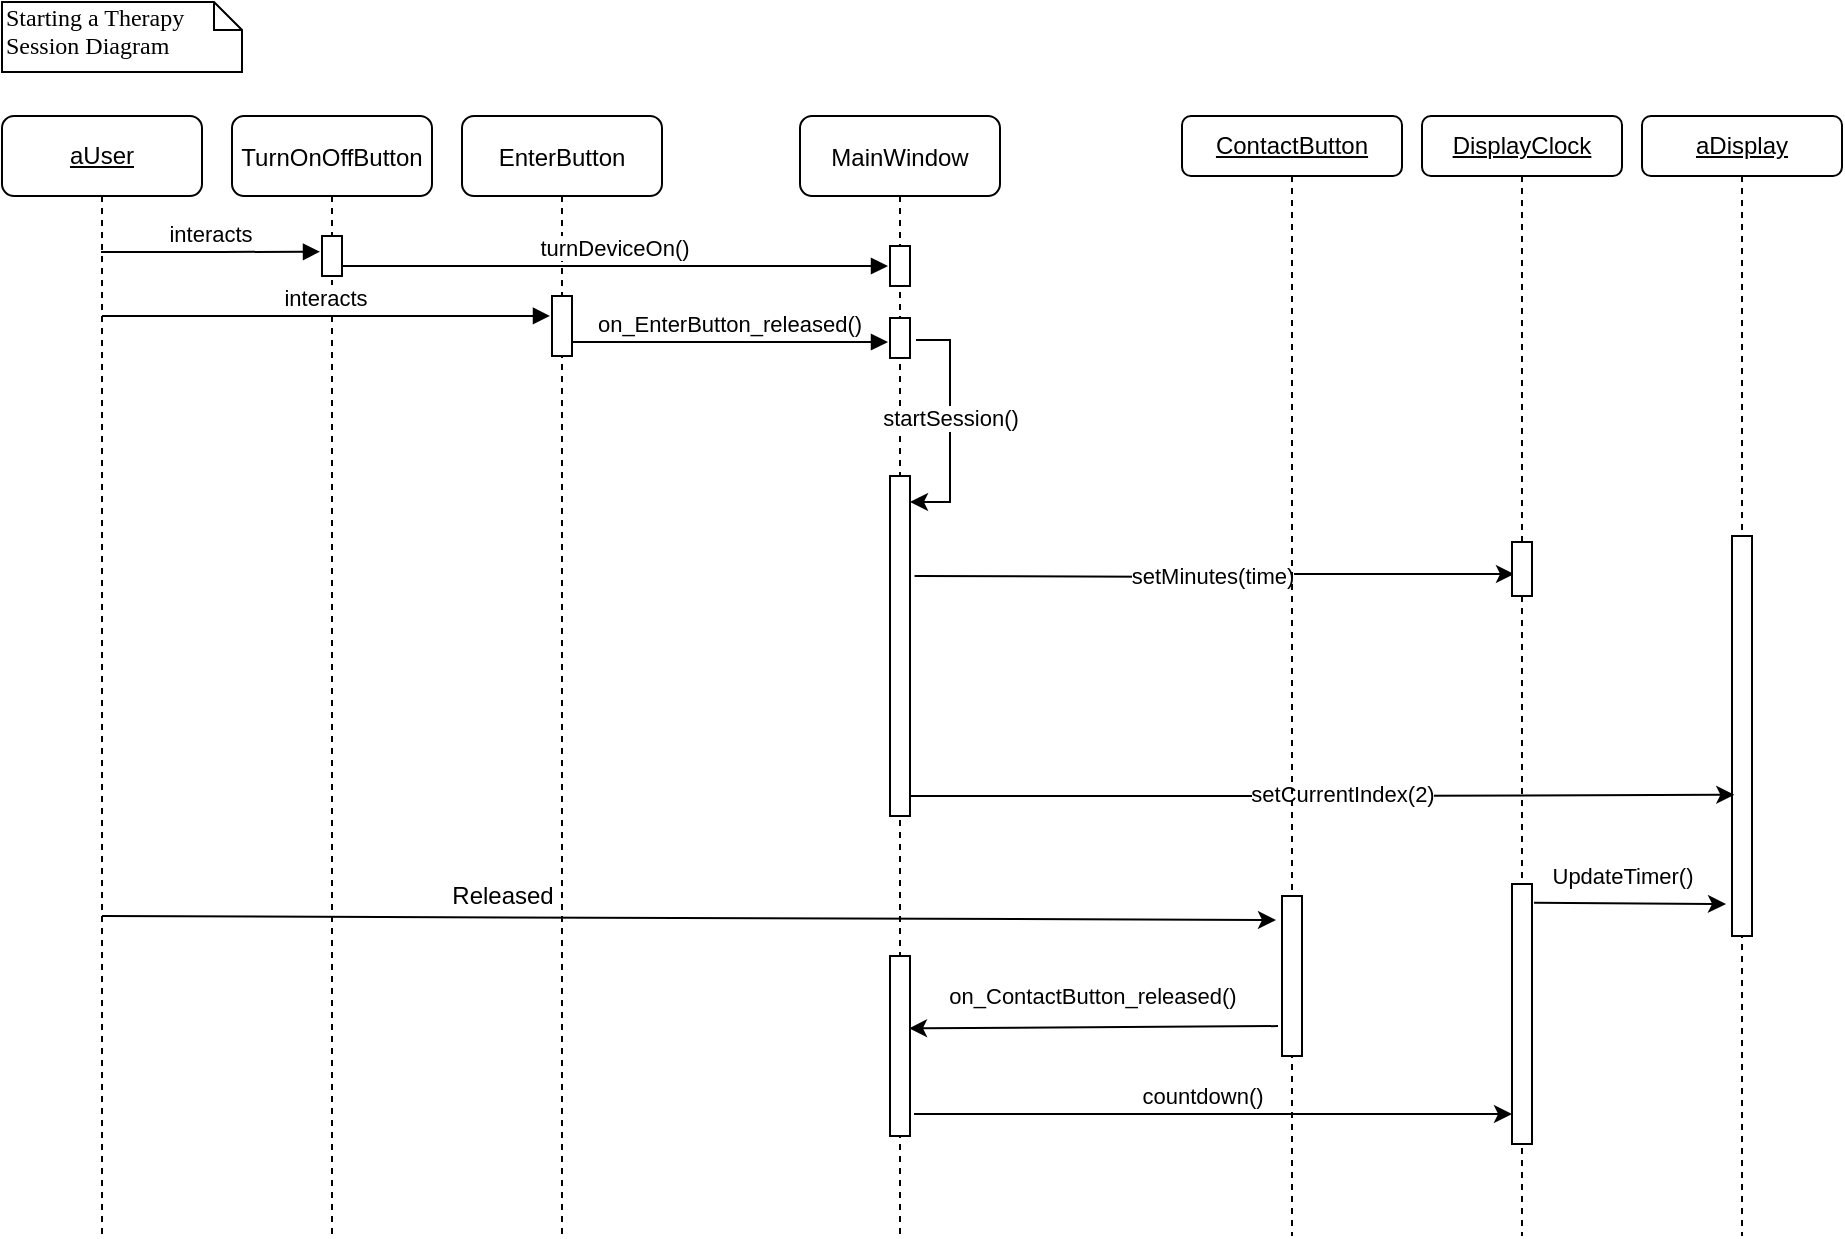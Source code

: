 <mxfile version="15.9.4" type="device"><diagram id="kgpKYQtTHZ0yAKxKKP6v" name="Page-1"><mxGraphModel dx="1422" dy="1941" grid="1" gridSize="10" guides="1" tooltips="1" connect="1" arrows="1" fold="1" page="1" pageScale="1" pageWidth="583" pageHeight="413" math="0" shadow="0"><root><mxCell id="0"/><mxCell id="1" parent="0"/><mxCell id="7ByivOUOyENxNn7Koxh_-5" value="EnterButton" style="shape=umlLifeline;perimeter=lifelinePerimeter;container=1;collapsible=0;recursiveResize=0;rounded=1;shadow=0;strokeWidth=1;fontFamily=Helvetica;" parent="1" vertex="1"><mxGeometry x="260" y="-1143" width="100" height="560" as="geometry"/></mxCell><mxCell id="7ByivOUOyENxNn7Koxh_-6" value="" style="points=[];perimeter=orthogonalPerimeter;rounded=0;shadow=0;strokeWidth=1;fontFamily=Helvetica;" parent="7ByivOUOyENxNn7Koxh_-5" vertex="1"><mxGeometry x="45" y="90" width="10" height="30" as="geometry"/></mxCell><mxCell id="3nuBFxr9cyL0pnOWT2aG-1" value="TurnOnOffButton" style="shape=umlLifeline;perimeter=lifelinePerimeter;container=1;collapsible=0;recursiveResize=0;rounded=1;shadow=0;strokeWidth=1;fontFamily=Helvetica;" parent="1" vertex="1"><mxGeometry x="145" y="-1143" width="100" height="560" as="geometry"/></mxCell><mxCell id="3nuBFxr9cyL0pnOWT2aG-2" value="" style="points=[];perimeter=orthogonalPerimeter;rounded=0;shadow=0;strokeWidth=1;fontFamily=Helvetica;" parent="3nuBFxr9cyL0pnOWT2aG-1" vertex="1"><mxGeometry x="45" y="60" width="10" height="20" as="geometry"/></mxCell><mxCell id="7ByivOUOyENxNn7Koxh_-4" value="interacts" style="verticalAlign=bottom;endArrow=block;shadow=0;strokeWidth=1;fontFamily=Helvetica;entryX=-0.1;entryY=0.433;entryDx=0;entryDy=0;entryPerimeter=0;" parent="3nuBFxr9cyL0pnOWT2aG-1" edge="1"><mxGeometry relative="1" as="geometry"><mxPoint x="-65" y="100.0" as="sourcePoint"/><mxPoint x="159" y="99.99" as="targetPoint"/></mxGeometry></mxCell><mxCell id="3nuBFxr9cyL0pnOWT2aG-5" value="MainWindow" style="shape=umlLifeline;perimeter=lifelinePerimeter;container=1;collapsible=0;recursiveResize=0;rounded=1;shadow=0;strokeWidth=1;fontFamily=Helvetica;" parent="1" vertex="1"><mxGeometry x="429" y="-1143" width="100" height="560" as="geometry"/></mxCell><mxCell id="30b9JYWFd-3aJWwnfedG-12" value="" style="points=[];perimeter=orthogonalPerimeter;rounded=0;shadow=0;strokeWidth=1;fontFamily=Helvetica;" parent="3nuBFxr9cyL0pnOWT2aG-5" vertex="1"><mxGeometry x="45" y="65" width="10" height="20" as="geometry"/></mxCell><mxCell id="30b9JYWFd-3aJWwnfedG-16" value="" style="points=[];perimeter=orthogonalPerimeter;rounded=0;shadow=0;strokeWidth=1;fontFamily=Helvetica;" parent="3nuBFxr9cyL0pnOWT2aG-5" vertex="1"><mxGeometry x="45" y="180" width="10" height="170" as="geometry"/></mxCell><mxCell id="30b9JYWFd-3aJWwnfedG-10" value="startSession()" style="edgeStyle=orthogonalEdgeStyle;rounded=0;orthogonalLoop=1;jettySize=auto;html=1;fontFamily=Helvetica;exitX=1.3;exitY=0.55;exitDx=0;exitDy=0;exitPerimeter=0;" parent="3nuBFxr9cyL0pnOWT2aG-5" source="7ByivOUOyENxNn7Koxh_-10" target="30b9JYWFd-3aJWwnfedG-16" edge="1"><mxGeometry x="-0.054" relative="1" as="geometry"><mxPoint x="75" y="113" as="sourcePoint"/><mxPoint x="179.5" y="100" as="targetPoint"/><Array as="points"><mxPoint x="75" y="112"/><mxPoint x="75" y="193"/></Array><mxPoint as="offset"/></mxGeometry></mxCell><mxCell id="30b9JYWFd-3aJWwnfedG-18" value="setMinutes(time)" style="edgeStyle=orthogonalEdgeStyle;rounded=0;orthogonalLoop=1;jettySize=auto;html=1;exitX=1.214;exitY=0.5;exitDx=0;exitDy=0;exitPerimeter=0;fontFamily=Helvetica;entryX=0.1;entryY=0.593;entryDx=0;entryDy=0;entryPerimeter=0;" parent="3nuBFxr9cyL0pnOWT2aG-5" target="30b9JYWFd-3aJWwnfedG-24" edge="1"><mxGeometry x="-0.015" relative="1" as="geometry"><mxPoint x="57.28" y="230" as="sourcePoint"/><mxPoint x="291" y="230" as="targetPoint"/><Array as="points"/><mxPoint as="offset"/></mxGeometry></mxCell><mxCell id="30b9JYWFd-3aJWwnfedG-30" value="" style="points=[];perimeter=orthogonalPerimeter;rounded=0;shadow=0;strokeWidth=1;fontFamily=Helvetica;" parent="3nuBFxr9cyL0pnOWT2aG-5" vertex="1"><mxGeometry x="45" y="420" width="10" height="90" as="geometry"/></mxCell><mxCell id="7ByivOUOyENxNn7Koxh_-10" value="" style="points=[];perimeter=orthogonalPerimeter;rounded=0;shadow=0;strokeWidth=1;fontFamily=Helvetica;" parent="3nuBFxr9cyL0pnOWT2aG-5" vertex="1"><mxGeometry x="45" y="101" width="10" height="20" as="geometry"/></mxCell><mxCell id="3nuBFxr9cyL0pnOWT2aG-8" value="turnDeviceOn()" style="verticalAlign=bottom;endArrow=block;shadow=0;strokeWidth=1;fontFamily=Helvetica;entryX=-0.1;entryY=0.5;entryDx=0;entryDy=0;entryPerimeter=0;" parent="1" edge="1"><mxGeometry relative="1" as="geometry"><mxPoint x="200" y="-1068" as="sourcePoint"/><mxPoint x="473" y="-1068" as="targetPoint"/><Array as="points"><mxPoint x="280" y="-1068"/></Array></mxGeometry></mxCell><mxCell id="30b9JYWFd-3aJWwnfedG-1" value="&lt;u&gt;aUser&lt;/u&gt;" style="shape=umlLifeline;perimeter=lifelinePerimeter;whiteSpace=wrap;html=1;container=1;collapsible=0;recursiveResize=0;outlineConnect=0;rounded=1;shadow=0;comic=0;labelBackgroundColor=none;strokeWidth=1;fontFamily=Helvetica;fontSize=12;align=center;" parent="1" vertex="1"><mxGeometry x="30" y="-1143" width="100" height="560" as="geometry"/></mxCell><mxCell id="30b9JYWFd-3aJWwnfedG-21" value="" style="endArrow=classic;html=1;rounded=0;entryX=-0.3;entryY=0.15;entryDx=0;entryDy=0;entryPerimeter=0;fontFamily=Helvetica;" parent="30b9JYWFd-3aJWwnfedG-1" target="30b9JYWFd-3aJWwnfedG-29" edge="1"><mxGeometry width="50" height="50" relative="1" as="geometry"><mxPoint x="50" y="400" as="sourcePoint"/><mxPoint x="545" y="400" as="targetPoint"/></mxGeometry></mxCell><mxCell id="30b9JYWFd-3aJWwnfedG-14" value="&lt;u&gt;aDisplay&lt;/u&gt;" style="shape=umlLifeline;perimeter=lifelinePerimeter;whiteSpace=wrap;html=1;container=1;collapsible=0;recursiveResize=0;outlineConnect=0;rounded=1;shadow=0;comic=0;labelBackgroundColor=none;strokeWidth=1;fontFamily=Helvetica;fontSize=12;align=center;size=30;" parent="1" vertex="1"><mxGeometry x="850" y="-1143" width="100" height="560" as="geometry"/></mxCell><mxCell id="30b9JYWFd-3aJWwnfedG-20" value="" style="points=[];perimeter=orthogonalPerimeter;rounded=0;shadow=0;strokeWidth=1;fontFamily=Helvetica;" parent="30b9JYWFd-3aJWwnfedG-14" vertex="1"><mxGeometry x="45" y="210" width="10" height="200" as="geometry"/></mxCell><mxCell id="30b9JYWFd-3aJWwnfedG-19" value="setCurrentIndex(2)" style="edgeStyle=orthogonalEdgeStyle;rounded=0;orthogonalLoop=1;jettySize=auto;html=1;entryX=0.114;entryY=0.647;entryDx=0;entryDy=0;entryPerimeter=0;fontFamily=Helvetica;exitX=1;exitY=0.941;exitDx=0;exitDy=0;exitPerimeter=0;" parent="1" source="30b9JYWFd-3aJWwnfedG-16" target="30b9JYWFd-3aJWwnfedG-20" edge="1"><mxGeometry x="0.048" relative="1" as="geometry"><mxPoint x="490" y="-804" as="sourcePoint"/><mxPoint x="597" y="-803" as="targetPoint"/><Array as="points"/><mxPoint as="offset"/></mxGeometry></mxCell><mxCell id="30b9JYWFd-3aJWwnfedG-23" value="&lt;u&gt;DisplayClock&lt;/u&gt;" style="shape=umlLifeline;perimeter=lifelinePerimeter;whiteSpace=wrap;html=1;container=1;collapsible=0;recursiveResize=0;outlineConnect=0;rounded=1;shadow=0;comic=0;labelBackgroundColor=none;strokeWidth=1;fontFamily=Helvetica;fontSize=12;align=center;size=30;" parent="1" vertex="1"><mxGeometry x="740" y="-1143" width="100" height="560" as="geometry"/></mxCell><mxCell id="30b9JYWFd-3aJWwnfedG-24" value="" style="points=[];perimeter=orthogonalPerimeter;rounded=0;shadow=0;strokeWidth=1;fontFamily=Helvetica;" parent="30b9JYWFd-3aJWwnfedG-23" vertex="1"><mxGeometry x="45" y="213" width="10" height="27" as="geometry"/></mxCell><mxCell id="30b9JYWFd-3aJWwnfedG-35" value="" style="points=[];perimeter=orthogonalPerimeter;rounded=0;shadow=0;strokeWidth=1;fontFamily=Helvetica;" parent="30b9JYWFd-3aJWwnfedG-23" vertex="1"><mxGeometry x="45" y="384" width="10" height="130" as="geometry"/></mxCell><mxCell id="30b9JYWFd-3aJWwnfedG-28" value="&lt;u&gt;ContactButton&lt;/u&gt;" style="shape=umlLifeline;perimeter=lifelinePerimeter;whiteSpace=wrap;html=1;container=1;collapsible=0;recursiveResize=0;outlineConnect=0;rounded=1;shadow=0;comic=0;labelBackgroundColor=none;strokeWidth=1;fontFamily=Helvetica;fontSize=12;align=center;size=30;" parent="1" vertex="1"><mxGeometry x="620" y="-1143" width="110" height="560" as="geometry"/></mxCell><mxCell id="30b9JYWFd-3aJWwnfedG-29" value="" style="points=[];perimeter=orthogonalPerimeter;rounded=0;shadow=0;strokeWidth=1;fontFamily=Helvetica;" parent="30b9JYWFd-3aJWwnfedG-28" vertex="1"><mxGeometry x="50" y="390" width="10" height="80" as="geometry"/></mxCell><mxCell id="30b9JYWFd-3aJWwnfedG-38" value="countdown()" style="text;html=1;align=center;verticalAlign=middle;resizable=0;points=[];autosize=1;strokeColor=none;fillColor=none;fontSize=11;fontFamily=Helvetica;" parent="30b9JYWFd-3aJWwnfedG-28" vertex="1"><mxGeometry x="-30" y="480" width="80" height="20" as="geometry"/></mxCell><mxCell id="30b9JYWFd-3aJWwnfedG-31" value="" style="endArrow=classic;html=1;rounded=0;entryX=0.95;entryY=0.402;entryDx=0;entryDy=0;entryPerimeter=0;fontFamily=Helvetica;exitX=-0.2;exitY=0.813;exitDx=0;exitDy=0;exitPerimeter=0;" parent="1" source="30b9JYWFd-3aJWwnfedG-29" target="30b9JYWFd-3aJWwnfedG-30" edge="1"><mxGeometry width="50" height="50" relative="1" as="geometry"><mxPoint x="617" y="-687" as="sourcePoint"/><mxPoint x="627.33" y="-735.14" as="targetPoint"/><Array as="points"/></mxGeometry></mxCell><mxCell id="30b9JYWFd-3aJWwnfedG-34" value="&lt;span style=&quot;font-size: 12.0px&quot;&gt;Released&lt;/span&gt;" style="text;html=1;align=center;verticalAlign=middle;resizable=0;points=[];autosize=1;strokeColor=none;fillColor=none;fontSize=8;fontFamily=Helvetica;" parent="1" vertex="1"><mxGeometry x="245" y="-763" width="70" height="20" as="geometry"/></mxCell><mxCell id="30b9JYWFd-3aJWwnfedG-37" value="" style="endArrow=classic;html=1;rounded=0;fontSize=12;fontFamily=Helvetica;" parent="1" target="30b9JYWFd-3aJWwnfedG-35" edge="1"><mxGeometry width="50" height="50" relative="1" as="geometry"><mxPoint x="486" y="-644" as="sourcePoint"/><mxPoint x="657" y="-843" as="targetPoint"/></mxGeometry></mxCell><mxCell id="30b9JYWFd-3aJWwnfedG-39" value="" style="endArrow=classic;html=1;rounded=0;fontSize=12;exitX=1.1;exitY=0.072;exitDx=0;exitDy=0;exitPerimeter=0;entryX=-0.3;entryY=0.92;entryDx=0;entryDy=0;entryPerimeter=0;fontFamily=Helvetica;" parent="1" source="30b9JYWFd-3aJWwnfedG-35" target="30b9JYWFd-3aJWwnfedG-20" edge="1"><mxGeometry width="50" height="50" relative="1" as="geometry"><mxPoint x="810" y="-713" as="sourcePoint"/><mxPoint x="890" y="-749" as="targetPoint"/></mxGeometry></mxCell><mxCell id="30b9JYWFd-3aJWwnfedG-40" value="UpdateTimer()" style="text;html=1;align=center;verticalAlign=middle;resizable=0;points=[];autosize=1;strokeColor=none;fillColor=none;fontSize=11;fontFamily=Helvetica;" parent="1" vertex="1"><mxGeometry x="795" y="-773" width="90" height="20" as="geometry"/></mxCell><mxCell id="30b9JYWFd-3aJWwnfedG-22" value="on_ContactButton_released()" style="text;html=1;align=center;verticalAlign=middle;resizable=0;points=[];autosize=1;strokeColor=none;fillColor=none;fontSize=11;fontFamily=Helvetica;" parent="1" vertex="1"><mxGeometry x="495" y="-713" width="160" height="20" as="geometry"/></mxCell><mxCell id="7ByivOUOyENxNn7Koxh_-3" value="interacts" style="verticalAlign=bottom;endArrow=block;shadow=0;strokeWidth=1;fontFamily=Helvetica;entryX=-0.1;entryY=0.093;entryDx=0;entryDy=0;entryPerimeter=0;" parent="1" edge="1"><mxGeometry relative="1" as="geometry"><mxPoint x="79.5" y="-1075" as="sourcePoint"/><mxPoint x="189" y="-1075.14" as="targetPoint"/><Array as="points"><mxPoint x="130" y="-1075"/></Array></mxGeometry></mxCell><mxCell id="7ByivOUOyENxNn7Koxh_-9" value="on_EnterButton_released()" style="verticalAlign=bottom;endArrow=block;shadow=0;strokeWidth=1;fontFamily=Helvetica;entryX=-0.1;entryY=0.15;entryDx=0;entryDy=0;entryPerimeter=0;exitX=1;exitY=0.467;exitDx=0;exitDy=0;exitPerimeter=0;" parent="1" edge="1"><mxGeometry relative="1" as="geometry"><mxPoint x="315" y="-1029.99" as="sourcePoint"/><mxPoint x="473" y="-1030" as="targetPoint"/></mxGeometry></mxCell><mxCell id="7ByivOUOyENxNn7Koxh_-13" value="Starting a Therapy Session Diagram" style="shape=note;whiteSpace=wrap;html=1;size=14;verticalAlign=top;align=left;spacingTop=-6;rounded=0;shadow=0;comic=0;labelBackgroundColor=none;strokeWidth=1;fontFamily=Verdana;fontSize=12;fillColor=default;strokeColor=default;fontColor=default;" parent="1" vertex="1"><mxGeometry x="30" y="-1200" width="120" height="35" as="geometry"/></mxCell></root></mxGraphModel></diagram></mxfile>